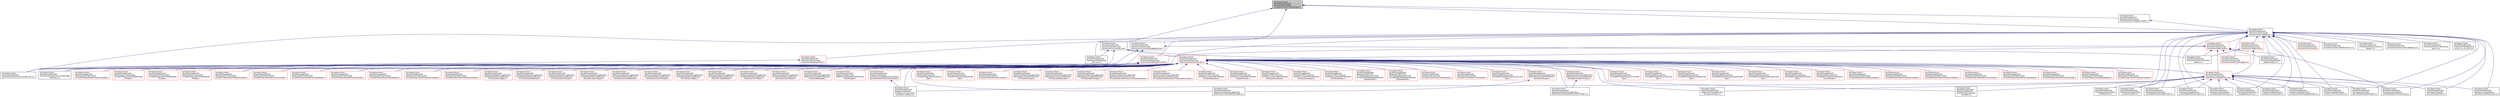 digraph "/home/travis/build/AliceO2Group/AliceO2/Framework/Foundation/include/Framework/TypeIdHelpers.h"
{
 // INTERACTIVE_SVG=YES
  bgcolor="transparent";
  edge [fontname="Helvetica",fontsize="10",labelfontname="Helvetica",labelfontsize="10"];
  node [fontname="Helvetica",fontsize="10",shape=record];
  Node4 [label="/home/travis/build\l/AliceO2Group/AliceO2\l/Framework/Foundation\l/include/Framework/TypeIdHelpers.h",height=0.2,width=0.4,color="black", fillcolor="grey75", style="filled", fontcolor="black"];
  Node4 -> Node5 [dir="back",color="midnightblue",fontsize="10",style="solid",fontname="Helvetica"];
  Node5 [label="/home/travis/build\l/AliceO2Group/AliceO2\l/Framework/Core/include\l/Framework/CommonMessageBackends.h",height=0.2,width=0.4,color="black",URL="$d5/d67/CommonMessageBackends_8h.html"];
  Node5 -> Node6 [dir="back",color="midnightblue",fontsize="10",style="solid",fontname="Helvetica"];
  Node6 [label="/home/travis/build\l/AliceO2Group/AliceO2\l/Framework/Core/src/CommonMessage\lBackends.cxx",height=0.2,width=0.4,color="black",URL="$d9/d10/CommonMessageBackends_8cxx.html"];
  Node5 -> Node7 [dir="back",color="midnightblue",fontsize="10",style="solid",fontname="Helvetica"];
  Node7 [label="/home/travis/build\l/AliceO2Group/AliceO2\l/Framework/Core/src/CommonServices.cxx",height=0.2,width=0.4,color="black",URL="$dd/d27/CommonServices_8cxx.html"];
  Node5 -> Node8 [dir="back",color="midnightblue",fontsize="10",style="solid",fontname="Helvetica"];
  Node8 [label="/home/travis/build\l/AliceO2Group/AliceO2\l/Framework/Core/src/Workflow\lHelpers.cxx",height=0.2,width=0.4,color="black",URL="$dc/da7/WorkflowHelpers_8cxx.html"];
  Node4 -> Node9 [dir="back",color="midnightblue",fontsize="10",style="solid",fontname="Helvetica"];
  Node9 [label="/home/travis/build\l/AliceO2Group/AliceO2\l/Framework/Core/include\l/Framework/CommonServices.h",height=0.2,width=0.4,color="black",URL="$d8/d02/CommonServices_8h.html"];
  Node9 -> Node10 [dir="back",color="midnightblue",fontsize="10",style="solid",fontname="Helvetica"];
  Node10 [label="/home/travis/build\l/AliceO2Group/AliceO2\l/Framework/Core/include\l/Framework/DataProcessorSpec.h",height=0.2,width=0.4,color="red",URL="$d0/df4/DataProcessorSpec_8h.html"];
  Node10 -> Node11 [dir="back",color="midnightblue",fontsize="10",style="solid",fontname="Helvetica"];
  Node11 [label="/home/travis/build\l/AliceO2Group/AliceO2\l/Detectors/AOD/include\l/AODProducerWorkflow/AODProducer\lWorkflowSpec.h",height=0.2,width=0.4,color="red",URL="$d2/d09/AODProducerWorkflowSpec_8h.html"];
  Node10 -> Node14 [dir="back",color="midnightblue",fontsize="10",style="solid",fontname="Helvetica"];
  Node14 [label="/home/travis/build\l/AliceO2Group/AliceO2\l/Detectors/Calibration\l/workflow/ccdb-populator\l-workflow.cxx",height=0.2,width=0.4,color="black",URL="$d2/d5c/ccdb-populator-workflow_8cxx.html"];
  Node10 -> Node15 [dir="back",color="midnightblue",fontsize="10",style="solid",fontname="Helvetica"];
  Node15 [label="/home/travis/build\l/AliceO2Group/AliceO2\l/Detectors/Calibration\l/workflow/include/DetectorsCalibration\lWorkflow/MeanVertexCalibratorSpec.h",height=0.2,width=0.4,color="red",URL="$d2/d6a/MeanVertexCalibratorSpec_8h.html",tooltip="Device to calibrate MeanVertex. "];
  Node15 -> Node16 [dir="back",color="midnightblue",fontsize="10",style="solid",fontname="Helvetica"];
  Node16 [label="/home/travis/build\l/AliceO2Group/AliceO2\l/Detectors/Calibration\l/workflow/src/mean-vertex\l-calibration-workflow.cxx",height=0.2,width=0.4,color="black",URL="$df/d9c/mean-vertex-calibration-workflow_8cxx.html"];
  Node10 -> Node16 [dir="back",color="midnightblue",fontsize="10",style="solid",fontname="Helvetica"];
  Node10 -> Node18 [dir="back",color="midnightblue",fontsize="10",style="solid",fontname="Helvetica"];
  Node18 [label="/home/travis/build\l/AliceO2Group/AliceO2\l/Detectors/CPV/workflow\l/include/CPVWorkflow/Clusterizer\lSpec.h",height=0.2,width=0.4,color="red",URL="$d9/dcc/CPV_2workflow_2include_2CPVWorkflow_2ClusterizerSpec_8h.html"];
  Node10 -> Node21 [dir="back",color="midnightblue",fontsize="10",style="solid",fontname="Helvetica"];
  Node21 [label="/home/travis/build\l/AliceO2Group/AliceO2\l/Detectors/CPV/workflow\l/include/CPVWorkflow/DigitsPrinter\lSpec.h",height=0.2,width=0.4,color="red",URL="$d4/d19/CPV_2workflow_2include_2CPVWorkflow_2DigitsPrinterSpec_8h.html"];
  Node10 -> Node23 [dir="back",color="midnightblue",fontsize="10",style="solid",fontname="Helvetica"];
  Node23 [label="/home/travis/build\l/AliceO2Group/AliceO2\l/Detectors/CPV/workflow\l/include/CPVWorkflow/PublisherSpec.h",height=0.2,width=0.4,color="red",URL="$d1/dd9/CPV_2workflow_2include_2CPVWorkflow_2PublisherSpec_8h.html"];
  Node10 -> Node25 [dir="back",color="midnightblue",fontsize="10",style="solid",fontname="Helvetica"];
  Node25 [label="/home/travis/build\l/AliceO2Group/AliceO2\l/Detectors/CTF/workflow\l/include/CTFWorkflow/CTFReaderSpec.h",height=0.2,width=0.4,color="red",URL="$df/df4/CTFReaderSpec_8h.html"];
  Node10 -> Node28 [dir="back",color="midnightblue",fontsize="10",style="solid",fontname="Helvetica"];
  Node28 [label="/home/travis/build\l/AliceO2Group/AliceO2\l/Detectors/CTF/workflow\l/include/CTFWorkflow/CTFWriterSpec.h",height=0.2,width=0.4,color="red",URL="$d8/db0/CTFWriterSpec_8h.html"];
  Node10 -> Node31 [dir="back",color="midnightblue",fontsize="10",style="solid",fontname="Helvetica"];
  Node31 [label="/home/travis/build\l/AliceO2Group/AliceO2\l/Detectors/DCS/testWorkflow\l/dcs-data-workflow.cxx",height=0.2,width=0.4,color="black",URL="$da/dd6/dcs-data-workflow_8cxx.html"];
  Node10 -> Node32 [dir="back",color="midnightblue",fontsize="10",style="solid",fontname="Helvetica"];
  Node32 [label="/home/travis/build\l/AliceO2Group/AliceO2\l/Detectors/EMCAL/workflow\l/include/EMCALWorkflow/AnalysisCluster\lSpec.h",height=0.2,width=0.4,color="red",URL="$d3/dd3/AnalysisClusterSpec_8h.html"];
  Node10 -> Node35 [dir="back",color="midnightblue",fontsize="10",style="solid",fontname="Helvetica"];
  Node35 [label="/home/travis/build\l/AliceO2Group/AliceO2\l/Detectors/EMCAL/workflow\l/include/EMCALWorkflow/CellConverter\lSpec.h",height=0.2,width=0.4,color="red",URL="$d3/ddf/EMCAL_2workflow_2include_2EMCALWorkflow_2CellConverterSpec_8h.html"];
  Node10 -> Node37 [dir="back",color="midnightblue",fontsize="10",style="solid",fontname="Helvetica"];
  Node37 [label="/home/travis/build\l/AliceO2Group/AliceO2\l/Detectors/EMCAL/workflow\l/include/EMCALWorkflow/Clusterizer\lSpec.h",height=0.2,width=0.4,color="red",URL="$d2/dd1/EMCAL_2workflow_2include_2EMCALWorkflow_2ClusterizerSpec_8h.html"];
  Node10 -> Node39 [dir="back",color="midnightblue",fontsize="10",style="solid",fontname="Helvetica"];
  Node39 [label="/home/travis/build\l/AliceO2Group/AliceO2\l/Detectors/EMCAL/workflow\l/include/EMCALWorkflow/DigitsPrinter\lSpec.h",height=0.2,width=0.4,color="red",URL="$d3/d59/EMCAL_2workflow_2include_2EMCALWorkflow_2DigitsPrinterSpec_8h.html"];
  Node10 -> Node41 [dir="back",color="midnightblue",fontsize="10",style="solid",fontname="Helvetica"];
  Node41 [label="/home/travis/build\l/AliceO2Group/AliceO2\l/Detectors/EMCAL/workflow\l/include/EMCALWorkflow/EntropyDecoder\lSpec.h",height=0.2,width=0.4,color="red",URL="$d1/d4d/EMCAL_2workflow_2include_2EMCALWorkflow_2EntropyDecoderSpec_8h.html"];
  Node10 -> Node43 [dir="back",color="midnightblue",fontsize="10",style="solid",fontname="Helvetica"];
  Node43 [label="/home/travis/build\l/AliceO2Group/AliceO2\l/Detectors/EMCAL/workflow\l/include/EMCALWorkflow/EntropyEncoder\lSpec.h",height=0.2,width=0.4,color="red",URL="$da/db4/EMCAL_2workflow_2include_2EMCALWorkflow_2EntropyEncoderSpec_8h.html"];
  Node10 -> Node46 [dir="back",color="midnightblue",fontsize="10",style="solid",fontname="Helvetica"];
  Node46 [label="/home/travis/build\l/AliceO2Group/AliceO2\l/Detectors/EMCAL/workflow\l/include/EMCALWorkflow/Publisher\lSpec.h",height=0.2,width=0.4,color="red",URL="$d2/d55/EMCAL_2workflow_2include_2EMCALWorkflow_2PublisherSpec_8h.html"];
  Node10 -> Node48 [dir="back",color="midnightblue",fontsize="10",style="solid",fontname="Helvetica"];
  Node48 [label="/home/travis/build\l/AliceO2Group/AliceO2\l/Detectors/EMCAL/workflow\l/include/EMCALWorkflow/RawToCell\lConverterSpec.h",height=0.2,width=0.4,color="red",URL="$d5/da4/RawToCellConverterSpec_8h.html"];
  Node10 -> Node50 [dir="back",color="midnightblue",fontsize="10",style="solid",fontname="Helvetica"];
  Node50 [label="/home/travis/build\l/AliceO2Group/AliceO2\l/Detectors/FIT/FDD/workflow\l/include/FDDWorkflow/DigitReaderSpec.h",height=0.2,width=0.4,color="red",URL="$dd/d24/FIT_2FDD_2workflow_2include_2FDDWorkflow_2DigitReaderSpec_8h.html"];
  Node10 -> Node54 [dir="back",color="midnightblue",fontsize="10",style="solid",fontname="Helvetica"];
  Node54 [label="/home/travis/build\l/AliceO2Group/AliceO2\l/Detectors/FIT/FDD/workflow\l/include/FDDWorkflow/EntropyDecoderSpec.h",height=0.2,width=0.4,color="red",URL="$de/d2a/FIT_2FDD_2workflow_2include_2FDDWorkflow_2EntropyDecoderSpec_8h.html"];
  Node10 -> Node56 [dir="back",color="midnightblue",fontsize="10",style="solid",fontname="Helvetica"];
  Node56 [label="/home/travis/build\l/AliceO2Group/AliceO2\l/Detectors/FIT/FDD/workflow\l/include/FDDWorkflow/EntropyEncoderSpec.h",height=0.2,width=0.4,color="red",URL="$d9/d3b/FIT_2FDD_2workflow_2include_2FDDWorkflow_2EntropyEncoderSpec_8h.html"];
  Node10 -> Node59 [dir="back",color="midnightblue",fontsize="10",style="solid",fontname="Helvetica"];
  Node59 [label="/home/travis/build\l/AliceO2Group/AliceO2\l/Detectors/FIT/FDD/workflow\l/include/FDDWorkflow/ReconstructorSpec.h",height=0.2,width=0.4,color="red",URL="$d7/df4/ReconstructorSpec_8h.html"];
  Node10 -> Node61 [dir="back",color="midnightblue",fontsize="10",style="solid",fontname="Helvetica"];
  Node61 [label="/home/travis/build\l/AliceO2Group/AliceO2\l/Detectors/FIT/FDD/workflow\l/include/FDDWorkflow/RecPointReaderSpec.h",height=0.2,width=0.4,color="red",URL="$d5/de9/FDD_2workflow_2include_2FDDWorkflow_2RecPointReaderSpec_8h.html"];
  Node10 -> Node63 [dir="back",color="midnightblue",fontsize="10",style="solid",fontname="Helvetica"];
  Node63 [label="/home/travis/build\l/AliceO2Group/AliceO2\l/Detectors/FIT/FDD/workflow\l/include/FDDWorkflow/RecPointWriterSpec.h",height=0.2,width=0.4,color="red",URL="$d2/d4e/FDD_2workflow_2include_2FDDWorkflow_2RecPointWriterSpec_8h.html"];
  Node10 -> Node65 [dir="back",color="midnightblue",fontsize="10",style="solid",fontname="Helvetica"];
  Node65 [label="/home/travis/build\l/AliceO2Group/AliceO2\l/Detectors/FIT/FT0/workflow\l/include/FT0Workflow/DigitReaderSpec.h",height=0.2,width=0.4,color="red",URL="$d6/d6d/FIT_2FT0_2workflow_2include_2FT0Workflow_2DigitReaderSpec_8h.html"];
  Node10 -> Node69 [dir="back",color="midnightblue",fontsize="10",style="solid",fontname="Helvetica"];
  Node69 [label="/home/travis/build\l/AliceO2Group/AliceO2\l/Detectors/FIT/FT0/workflow\l/include/FT0Workflow/EntropyDecoderSpec.h",height=0.2,width=0.4,color="red",URL="$de/de9/FIT_2FT0_2workflow_2include_2FT0Workflow_2EntropyDecoderSpec_8h.html"];
  Node10 -> Node71 [dir="back",color="midnightblue",fontsize="10",style="solid",fontname="Helvetica"];
  Node71 [label="/home/travis/build\l/AliceO2Group/AliceO2\l/Detectors/FIT/FT0/workflow\l/include/FT0Workflow/EntropyEncoderSpec.h",height=0.2,width=0.4,color="red",URL="$d0/d9f/FIT_2FT0_2workflow_2include_2FT0Workflow_2EntropyEncoderSpec_8h.html"];
  Node10 -> Node74 [dir="back",color="midnightblue",fontsize="10",style="solid",fontname="Helvetica"];
  Node74 [label="/home/travis/build\l/AliceO2Group/AliceO2\l/Detectors/FIT/FT0/workflow\l/include/FT0Workflow/FT0DataProcess\lDPLSpec.h",height=0.2,width=0.4,color="red",URL="$d5/db7/FT0DataProcessDPLSpec_8h.html"];
  Node10 -> Node77 [dir="back",color="midnightblue",fontsize="10",style="solid",fontname="Helvetica"];
  Node77 [label="/home/travis/build\l/AliceO2Group/AliceO2\l/Detectors/FIT/FT0/workflow\l/include/FT0Workflow/FT0DataReader\lDPLSpec.h",height=0.2,width=0.4,color="red",URL="$d4/dfa/FT0DataReaderDPLSpec_8h.html"];
  Node10 -> Node79 [dir="back",color="midnightblue",fontsize="10",style="solid",fontname="Helvetica"];
  Node79 [label="/home/travis/build\l/AliceO2Group/AliceO2\l/Detectors/FIT/FT0/workflow\l/include/FT0Workflow/FT0DigitWriter\lDPLSpec.h",height=0.2,width=0.4,color="red",URL="$d9/d1c/FT0DigitWriterDPLSpec_8h.html"];
  Node10 -> Node81 [dir="back",color="midnightblue",fontsize="10",style="solid",fontname="Helvetica"];
  Node81 [label="/home/travis/build\l/AliceO2Group/AliceO2\l/Detectors/FIT/FT0/workflow\l/include/FT0Workflow/FT0DigitWriterSpec.h",height=0.2,width=0.4,color="red",URL="$dd/dfb/Detectors_2FIT_2FT0_2workflow_2include_2FT0Workflow_2FT0DigitWriterSpec_8h.html"];
  Node10 -> Node83 [dir="back",color="midnightblue",fontsize="10",style="solid",fontname="Helvetica"];
  Node83 [label="/home/travis/build\l/AliceO2Group/AliceO2\l/Detectors/FIT/FT0/workflow\l/include/FT0Workflow/ReconstructionSpec.h",height=0.2,width=0.4,color="red",URL="$d9/d69/ReconstructionSpec_8h.html"];
  Node10 -> Node85 [dir="back",color="midnightblue",fontsize="10",style="solid",fontname="Helvetica"];
  Node85 [label="/home/travis/build\l/AliceO2Group/AliceO2\l/Detectors/FIT/FT0/workflow\l/include/FT0Workflow/RecPointReaderSpec.h",height=0.2,width=0.4,color="red",URL="$db/d8e/FT0_2workflow_2include_2FT0Workflow_2RecPointReaderSpec_8h.html"];
  Node10 -> Node92 [dir="back",color="midnightblue",fontsize="10",style="solid",fontname="Helvetica"];
  Node92 [label="/home/travis/build\l/AliceO2Group/AliceO2\l/Detectors/FIT/FT0/workflow\l/include/FT0Workflow/RecPointWriterSpec.h",height=0.2,width=0.4,color="red",URL="$db/dec/FT0_2workflow_2include_2FT0Workflow_2RecPointWriterSpec_8h.html"];
  Node10 -> Node94 [dir="back",color="midnightblue",fontsize="10",style="solid",fontname="Helvetica"];
  Node94 [label="/home/travis/build\l/AliceO2Group/AliceO2\l/Detectors/FIT/FV0/workflow\l/include/FV0Workflow/DigitReaderSpec.h",height=0.2,width=0.4,color="red",URL="$df/dc4/FIT_2FV0_2workflow_2include_2FV0Workflow_2DigitReaderSpec_8h.html"];
  Node10 -> Node97 [dir="back",color="midnightblue",fontsize="10",style="solid",fontname="Helvetica"];
  Node97 [label="/home/travis/build\l/AliceO2Group/AliceO2\l/Detectors/FIT/FV0/workflow\l/include/FV0Workflow/EntropyDecoderSpec.h",height=0.2,width=0.4,color="red",URL="$d0/d18/FIT_2FV0_2workflow_2include_2FV0Workflow_2EntropyDecoderSpec_8h.html"];
  Node10 -> Node99 [dir="back",color="midnightblue",fontsize="10",style="solid",fontname="Helvetica"];
  Node99 [label="/home/travis/build\l/AliceO2Group/AliceO2\l/Detectors/FIT/FV0/workflow\l/include/FV0Workflow/EntropyEncoderSpec.h",height=0.2,width=0.4,color="red",URL="$de/de1/FIT_2FV0_2workflow_2include_2FV0Workflow_2EntropyEncoderSpec_8h.html"];
  Node10 -> Node102 [dir="back",color="midnightblue",fontsize="10",style="solid",fontname="Helvetica"];
  Node102 [label="/home/travis/build\l/AliceO2Group/AliceO2\l/Detectors/GlobalTrackingWorkflow\l/include/GlobalTrackingWorkflow\l/PrimaryVertexingSpec.h",height=0.2,width=0.4,color="red",URL="$d8/d11/PrimaryVertexingSpec_8h.html"];
  Node10 -> Node104 [dir="back",color="midnightblue",fontsize="10",style="solid",fontname="Helvetica"];
  Node104 [label="/home/travis/build\l/AliceO2Group/AliceO2\l/Detectors/GlobalTrackingWorkflow\l/include/GlobalTrackingWorkflow\l/PrimaryVertexReaderSpec.h",height=0.2,width=0.4,color="red",URL="$d3/d93/PrimaryVertexReaderSpec_8h.html"];
  Node10 -> Node108 [dir="back",color="midnightblue",fontsize="10",style="solid",fontname="Helvetica"];
  Node108 [label="/home/travis/build\l/AliceO2Group/AliceO2\l/Detectors/GlobalTrackingWorkflow\l/include/GlobalTrackingWorkflow\l/PrimaryVertexWriterSpec.h",height=0.2,width=0.4,color="red",URL="$d4/d2d/PrimaryVertexWriterSpec_8h.html"];
  Node10 -> Node110 [dir="back",color="midnightblue",fontsize="10",style="solid",fontname="Helvetica"];
  Node110 [label="/home/travis/build\l/AliceO2Group/AliceO2\l/Detectors/GlobalTrackingWorkflow\l/include/GlobalTrackingWorkflow\l/SecondaryVertexingSpec.h",height=0.2,width=0.4,color="red",URL="$de/d21/SecondaryVertexingSpec_8h.html"];
  Node10 -> Node112 [dir="back",color="midnightblue",fontsize="10",style="solid",fontname="Helvetica"];
  Node112 [label="/home/travis/build\l/AliceO2Group/AliceO2\l/Detectors/GlobalTrackingWorkflow\l/include/GlobalTrackingWorkflow\l/SecondaryVertexReaderSpec.h",height=0.2,width=0.4,color="red",URL="$d9/d65/SecondaryVertexReaderSpec_8h.html"];
  Node10 -> Node115 [dir="back",color="midnightblue",fontsize="10",style="solid",fontname="Helvetica"];
  Node115 [label="/home/travis/build\l/AliceO2Group/AliceO2\l/Detectors/GlobalTrackingWorkflow\l/include/GlobalTrackingWorkflow\l/SecondaryVertexWriterSpec.h",height=0.2,width=0.4,color="red",URL="$de/d71/SecondaryVertexWriterSpec_8h.html"];
  Node10 -> Node117 [dir="back",color="midnightblue",fontsize="10",style="solid",fontname="Helvetica"];
  Node117 [label="/home/travis/build\l/AliceO2Group/AliceO2\l/Detectors/GlobalTrackingWorkflow\l/include/GlobalTrackingWorkflow\l/TPCITSMatchingSpec.h",height=0.2,width=0.4,color="red",URL="$da/d20/TPCITSMatchingSpec_8h.html"];
  Node10 -> Node119 [dir="back",color="midnightblue",fontsize="10",style="solid",fontname="Helvetica"];
  Node119 [label="/home/travis/build\l/AliceO2Group/AliceO2\l/Detectors/GlobalTrackingWorkflow\l/include/GlobalTrackingWorkflow\l/TrackTPCITSReaderSpec.h",height=0.2,width=0.4,color="red",URL="$de/daa/TrackTPCITSReaderSpec_8h.html"];
  Node10 -> Node124 [dir="back",color="midnightblue",fontsize="10",style="solid",fontname="Helvetica"];
  Node124 [label="/home/travis/build\l/AliceO2Group/AliceO2\l/Detectors/GlobalTrackingWorkflow\l/include/GlobalTrackingWorkflow\l/TrackWriterTPCITSSpec.h",height=0.2,width=0.4,color="red",URL="$da/d9c/TrackWriterTPCITSSpec_8h.html"];
  Node10 -> Node126 [dir="back",color="midnightblue",fontsize="10",style="solid",fontname="Helvetica"];
  Node126 [label="/home/travis/build\l/AliceO2Group/AliceO2\l/Detectors/GlobalTrackingWorkflow\l/include/GlobalTrackingWorkflow\l/VertexTrackMatcherSpec.h",height=0.2,width=0.4,color="red",URL="$d9/d8e/VertexTrackMatcherSpec_8h.html",tooltip="Specs for vertex track association device. "];
  Node10 -> Node128 [dir="back",color="midnightblue",fontsize="10",style="solid",fontname="Helvetica"];
  Node128 [label="/home/travis/build\l/AliceO2Group/AliceO2\l/Detectors/GlobalTrackingWorkflow\l/tofworkflow/include/TOFWorkflow\l/CalibInfoReaderSpec.h",height=0.2,width=0.4,color="red",URL="$d8/dae/CalibInfoReaderSpec_8h.html"];
  Node10 -> Node130 [dir="back",color="midnightblue",fontsize="10",style="solid",fontname="Helvetica"];
  Node130 [label="/home/travis/build\l/AliceO2Group/AliceO2\l/Detectors/GlobalTrackingWorkflow\l/tofworkflow/include/TOFWorkflow\l/RecoWorkflowSpec.h",height=0.2,width=0.4,color="red",URL="$df/d12/RecoWorkflowSpec_8h.html"];
  Node130 -> Node131 [dir="back",color="midnightblue",fontsize="10",style="solid",fontname="Helvetica"];
  Node131 [label="/home/travis/build\l/AliceO2Group/AliceO2\l/Detectors/GlobalTrackingWorkflow\l/tofworkflow/src/RecoWorkflowSpec.cxx",height=0.2,width=0.4,color="black",URL="$d8/d84/RecoWorkflowSpec_8cxx.html"];
  Node10 -> Node132 [dir="back",color="midnightblue",fontsize="10",style="solid",fontname="Helvetica"];
  Node132 [label="/home/travis/build\l/AliceO2Group/AliceO2\l/Detectors/GlobalTrackingWorkflow\l/tofworkflow/include/TOFWorkflow\l/RecoWorkflowWithTPCSpec.h",height=0.2,width=0.4,color="red",URL="$d2/d8a/RecoWorkflowWithTPCSpec_8h.html"];
  Node132 -> Node133 [dir="back",color="midnightblue",fontsize="10",style="solid",fontname="Helvetica"];
  Node133 [label="/home/travis/build\l/AliceO2Group/AliceO2\l/Detectors/GlobalTrackingWorkflow\l/tofworkflow/src/RecoWorkflowWithTPCSpec.cxx",height=0.2,width=0.4,color="black",URL="$d4/d76/RecoWorkflowWithTPCSpec_8cxx.html"];
  Node10 -> Node134 [dir="back",color="midnightblue",fontsize="10",style="solid",fontname="Helvetica"];
  Node134 [label="/home/travis/build\l/AliceO2Group/AliceO2\l/Detectors/GlobalTrackingWorkflow\l/tofworkflow/include/TOFWorkflow\l/TOFCalibWriterSpec.h",height=0.2,width=0.4,color="red",URL="$dd/d45/TOFCalibWriterSpec_8h.html"];
  Node10 -> Node136 [dir="back",color="midnightblue",fontsize="10",style="solid",fontname="Helvetica"];
  Node136 [label="/home/travis/build\l/AliceO2Group/AliceO2\l/Detectors/GlobalTrackingWorkflow\l/tofworkflow/include/TOFWorkflow\l/TOFMatchedReaderSpec.h",height=0.2,width=0.4,color="red",URL="$d9/df4/TOFMatchedReaderSpec_8h.html"];
  Node10 -> Node138 [dir="back",color="midnightblue",fontsize="10",style="solid",fontname="Helvetica"];
  Node138 [label="/home/travis/build\l/AliceO2Group/AliceO2\l/Detectors/GlobalTrackingWorkflow\l/tofworkflow/include/TOFWorkflow\l/TOFMatchedWriterSpec.h",height=0.2,width=0.4,color="red",URL="$dd/d0f/TOFMatchedWriterSpec_8h.html"];
  Node10 -> Node131 [dir="back",color="midnightblue",fontsize="10",style="solid",fontname="Helvetica"];
  Node10 -> Node133 [dir="back",color="midnightblue",fontsize="10",style="solid",fontname="Helvetica"];
  Node10 -> Node140 [dir="back",color="midnightblue",fontsize="10",style="solid",fontname="Helvetica"];
  Node140 [label="/home/travis/build\l/AliceO2Group/AliceO2\l/Detectors/GlobalTrackingWorkflow\l/tpcinterpolationworkflow/include\l/TPCInterpolationWorkflow/TPCInterpolationSpec.h",height=0.2,width=0.4,color="red",URL="$dc/d50/TPCInterpolationSpec_8h.html"];
  Node10 -> Node142 [dir="back",color="midnightblue",fontsize="10",style="solid",fontname="Helvetica"];
  Node142 [label="/home/travis/build\l/AliceO2Group/AliceO2\l/Detectors/GlobalTrackingWorkflow\l/tpcinterpolationworkflow/include\l/TPCInterpolationWorkflow/TPCResidualWriterSpec.h",height=0.2,width=0.4,color="red",URL="$d9/d7b/TPCResidualWriterSpec_8h.html"];
  Node10 -> Node144 [dir="back",color="midnightblue",fontsize="10",style="solid",fontname="Helvetica"];
  Node144 [label="/home/travis/build\l/AliceO2Group/AliceO2\l/Detectors/ITSMFT/common\l/workflow/include/ITSMFTWorkflow\l/ClusterReaderSpec.h",height=0.2,width=0.4,color="red",URL="$de/dea/ITSMFT_2common_2workflow_2include_2ITSMFTWorkflow_2ClusterReaderSpec_8h.html"];
  Node10 -> Node146 [dir="back",color="midnightblue",fontsize="10",style="solid",fontname="Helvetica"];
  Node146 [label="/home/travis/build\l/AliceO2Group/AliceO2\l/Detectors/ITSMFT/common\l/workflow/include/ITSMFTWorkflow\l/DigitWriterSpec.h",height=0.2,width=0.4,color="red",URL="$d6/dfd/DigitWriterSpec_8h.html"];
  Node10 -> Node150 [dir="back",color="midnightblue",fontsize="10",style="solid",fontname="Helvetica"];
  Node150 [label="/home/travis/build\l/AliceO2Group/AliceO2\l/Detectors/ITSMFT/common\l/workflow/include/ITSMFTWorkflow\l/EntropyDecoderSpec.h",height=0.2,width=0.4,color="red",URL="$df/dc2/ITSMFT_2common_2workflow_2include_2ITSMFTWorkflow_2EntropyDecoderSpec_8h.html"];
  Node10 -> Node152 [dir="back",color="midnightblue",fontsize="10",style="solid",fontname="Helvetica"];
  Node152 [label="/home/travis/build\l/AliceO2Group/AliceO2\l/Detectors/ITSMFT/common\l/workflow/include/ITSMFTWorkflow\l/EntropyEncoderSpec.h",height=0.2,width=0.4,color="red",URL="$d3/d7a/ITSMFT_2common_2workflow_2include_2ITSMFTWorkflow_2EntropyEncoderSpec_8h.html"];
  Node10 -> Node156 [dir="back",color="midnightblue",fontsize="10",style="solid",fontname="Helvetica"];
  Node156 [label="/home/travis/build\l/AliceO2Group/AliceO2\l/Detectors/ITSMFT/common\l/workflow/include/ITSMFTWorkflow\l/STFDecoderSpec.h",height=0.2,width=0.4,color="red",URL="$d0/d26/STFDecoderSpec_8h.html",tooltip="Device to decode ITS/MFT raw data from STF. "];
  Node10 -> Node159 [dir="back",color="midnightblue",fontsize="10",style="solid",fontname="Helvetica"];
  Node159 [label="/home/travis/build\l/AliceO2Group/AliceO2\l/Detectors/ITSMFT/ITS\l/QC/TestDataReaderWorkflow\l/include/ITSQCDataReaderWorkflow\l/TestDataGetter.h",height=0.2,width=0.4,color="red",URL="$d6/d92/TestDataGetter_8h.html"];
  Node10 -> Node162 [dir="back",color="midnightblue",fontsize="10",style="solid",fontname="Helvetica"];
  Node162 [label="/home/travis/build\l/AliceO2Group/AliceO2\l/Detectors/ITSMFT/ITS\l/QC/TestDataReaderWorkflow\l/include/ITSQCDataReaderWorkflow\l/TestDataReader.h",height=0.2,width=0.4,color="red",URL="$dd/d69/TestDataReader_8h.html"];
  Node10 -> Node519 [dir="back",color="midnightblue",fontsize="10",style="solid",fontname="Helvetica"];
  Node519 [label="/home/travis/build\l/AliceO2Group/AliceO2\l/Framework/Core/include\l/Framework/runDataProcessing.h",height=0.2,width=0.4,color="red",URL="$db/dd0/runDataProcessing_8h.html"];
  Node519 -> Node14 [dir="back",color="midnightblue",fontsize="10",style="solid",fontname="Helvetica"];
  Node519 -> Node16 [dir="back",color="midnightblue",fontsize="10",style="solid",fontname="Helvetica"];
  Node519 -> Node31 [dir="back",color="midnightblue",fontsize="10",style="solid",fontname="Helvetica"];
  Node519 -> Node537 [dir="back",color="midnightblue",fontsize="10",style="solid",fontname="Helvetica"];
  Node537 [label="/home/travis/build\l/AliceO2Group/AliceO2\l/Framework/Core/test/test\l_BoostSerializedProcessing.cxx",height=0.2,width=0.4,color="black",URL="$dc/d58/test__BoostSerializedProcessing_8cxx.html"];
  Node519 -> Node539 [dir="back",color="midnightblue",fontsize="10",style="solid",fontname="Helvetica"];
  Node539 [label="/home/travis/build\l/AliceO2Group/AliceO2\l/Framework/Core/test/test\l_CCDBFetcher.cxx",height=0.2,width=0.4,color="black",URL="$df/d08/test__CCDBFetcher_8cxx.html"];
  Node519 -> Node549 [dir="back",color="midnightblue",fontsize="10",style="solid",fontname="Helvetica"];
  Node549 [label="/home/travis/build\l/AliceO2Group/AliceO2\l/Framework/Core/test/test\l_SimpleCondition.cxx",height=0.2,width=0.4,color="black",URL="$df/d11/test__SimpleCondition_8cxx.html"];
  Node519 -> Node550 [dir="back",color="midnightblue",fontsize="10",style="solid",fontname="Helvetica"];
  Node550 [label="/home/travis/build\l/AliceO2Group/AliceO2\l/Framework/Core/test/test\l_SimpleDataProcessingDevice01.cxx",height=0.2,width=0.4,color="black",URL="$d5/d24/test__SimpleDataProcessingDevice01_8cxx.html"];
  Node519 -> Node551 [dir="back",color="midnightblue",fontsize="10",style="solid",fontname="Helvetica"];
  Node551 [label="/home/travis/build\l/AliceO2Group/AliceO2\l/Framework/Core/test/test\l_SimpleRDataFrameProcessing.cxx",height=0.2,width=0.4,color="black",URL="$da/d97/test__SimpleRDataFrameProcessing_8cxx.html"];
  Node519 -> Node552 [dir="back",color="midnightblue",fontsize="10",style="solid",fontname="Helvetica"];
  Node552 [label="/home/travis/build\l/AliceO2Group/AliceO2\l/Framework/Core/test/test\l_SimpleStatefulProcessing01.cxx",height=0.2,width=0.4,color="black",URL="$da/d12/test__SimpleStatefulProcessing01_8cxx.html"];
  Node519 -> Node553 [dir="back",color="midnightblue",fontsize="10",style="solid",fontname="Helvetica"];
  Node553 [label="/home/travis/build\l/AliceO2Group/AliceO2\l/Framework/Core/test/test\l_SimpleStringProcessing.cxx",height=0.2,width=0.4,color="black",URL="$d4/d92/test__SimpleStringProcessing_8cxx.html"];
  Node519 -> Node558 [dir="back",color="midnightblue",fontsize="10",style="solid",fontname="Helvetica"];
  Node558 [label="/home/travis/build\l/AliceO2Group/AliceO2\l/Framework/Core/test/test\l_SingleDataSource.cxx",height=0.2,width=0.4,color="black",URL="$d3/d4e/test__SingleDataSource_8cxx.html"];
  Node519 -> Node568 [dir="back",color="midnightblue",fontsize="10",style="solid",fontname="Helvetica"];
  Node568 [label="/home/travis/build\l/AliceO2Group/AliceO2\l/Framework/TestWorkflows\l/src/test_o2ITSCluserizer.cxx",height=0.2,width=0.4,color="black",URL="$db/dbe/test__o2ITSCluserizer_8cxx.html"];
  Node519 -> Node569 [dir="back",color="midnightblue",fontsize="10",style="solid",fontname="Helvetica"];
  Node569 [label="/home/travis/build\l/AliceO2Group/AliceO2\l/Framework/TestWorkflows\l/src/test_o2RootMessageWorkflow.cxx",height=0.2,width=0.4,color="black",URL="$d6/d4c/test__o2RootMessageWorkflow_8cxx.html"];
  Node519 -> Node570 [dir="back",color="midnightblue",fontsize="10",style="solid",fontname="Helvetica"];
  Node570 [label="/home/travis/build\l/AliceO2Group/AliceO2\l/Framework/TestWorkflows\l/src/test_o2TPCSimulation.cxx",height=0.2,width=0.4,color="black",URL="$d1/d09/test__o2TPCSimulation_8cxx.html"];
  Node519 -> Node574 [dir="back",color="midnightblue",fontsize="10",style="solid",fontname="Helvetica"];
  Node574 [label="/home/travis/build\l/AliceO2Group/AliceO2\l/Framework/Utils/test\l/test_DPLBroadcasterMerger.cxx",height=0.2,width=0.4,color="black",URL="$df/d67/test__DPLBroadcasterMerger_8cxx.html"];
  Node519 -> Node575 [dir="back",color="midnightblue",fontsize="10",style="solid",fontname="Helvetica"];
  Node575 [label="/home/travis/build\l/AliceO2Group/AliceO2\l/Framework/Utils/test\l/test_DPLOutputTest.cxx",height=0.2,width=0.4,color="black",URL="$dd/d24/test__DPLOutputTest_8cxx.html"];
  Node9 -> Node519 [dir="back",color="midnightblue",fontsize="10",style="solid",fontname="Helvetica"];
  Node9 -> Node7 [dir="back",color="midnightblue",fontsize="10",style="solid",fontname="Helvetica"];
  Node9 -> Node688 [dir="back",color="midnightblue",fontsize="10",style="solid",fontname="Helvetica"];
  Node688 [label="/home/travis/build\l/AliceO2Group/AliceO2\l/Framework/Core/test/test\l_Services.cxx",height=0.2,width=0.4,color="black",URL="$dd/d19/test__Services_8cxx.html"];
  Node4 -> Node689 [dir="back",color="midnightblue",fontsize="10",style="solid",fontname="Helvetica"];
  Node689 [label="/home/travis/build\l/AliceO2Group/AliceO2\l/Framework/Core/include\l/Framework/ServiceRegistry.h",height=0.2,width=0.4,color="black",URL="$d8/d17/ServiceRegistry_8h.html"];
  Node689 -> Node690 [dir="back",color="midnightblue",fontsize="10",style="solid",fontname="Helvetica"];
  Node690 [label="/home/travis/build\l/AliceO2Group/AliceO2\l/Framework/Core/include\l/Framework/ConfigContext.h",height=0.2,width=0.4,color="red",URL="$d7/d2e/ConfigContext_8h.html"];
  Node690 -> Node519 [dir="back",color="midnightblue",fontsize="10",style="solid",fontname="Helvetica"];
  Node690 -> Node8 [dir="back",color="midnightblue",fontsize="10",style="solid",fontname="Helvetica"];
  Node689 -> Node692 [dir="back",color="midnightblue",fontsize="10",style="solid",fontname="Helvetica"];
  Node692 [label="/home/travis/build\l/AliceO2Group/AliceO2\l/Framework/Core/include\l/Framework/DanglingContext.h",height=0.2,width=0.4,color="red",URL="$db/d3c/DanglingContext_8h.html"];
  Node692 -> Node7 [dir="back",color="midnightblue",fontsize="10",style="solid",fontname="Helvetica"];
  Node689 -> Node693 [dir="back",color="midnightblue",fontsize="10",style="solid",fontname="Helvetica"];
  Node693 [label="/home/travis/build\l/AliceO2Group/AliceO2\l/Framework/Core/include\l/Framework/DataAllocator.h",height=0.2,width=0.4,color="red",URL="$d1/d28/DataAllocator_8h.html"];
  Node693 -> Node455 [dir="back",color="midnightblue",fontsize="10",style="solid",fontname="Helvetica"];
  Node455 [label="/home/travis/build\l/AliceO2Group/AliceO2\l/Framework/Core/include\l/Framework/DataProcessingDevice.h",height=0.2,width=0.4,color="red",URL="$d3/d4b/DataProcessingDevice_8h.html"];
  Node693 -> Node10 [dir="back",color="midnightblue",fontsize="10",style="solid",fontname="Helvetica"];
  Node693 -> Node696 [dir="back",color="midnightblue",fontsize="10",style="solid",fontname="Helvetica"];
  Node696 [label="/home/travis/build\l/AliceO2Group/AliceO2\l/Framework/Core/include\l/Framework/EndOfStreamContext.h",height=0.2,width=0.4,color="red",URL="$d0/d77/EndOfStreamContext_8h.html"];
  Node696 -> Node6 [dir="back",color="midnightblue",fontsize="10",style="solid",fontname="Helvetica"];
  Node696 -> Node7 [dir="back",color="midnightblue",fontsize="10",style="solid",fontname="Helvetica"];
  Node693 -> Node519 [dir="back",color="midnightblue",fontsize="10",style="solid",fontname="Helvetica"];
  Node693 -> Node8 [dir="back",color="midnightblue",fontsize="10",style="solid",fontname="Helvetica"];
  Node693 -> Node704 [dir="back",color="midnightblue",fontsize="10",style="solid",fontname="Helvetica"];
  Node704 [label="/home/travis/build\l/AliceO2Group/AliceO2\l/Framework/Core/test/test\l_AlgorithmSpec.cxx",height=0.2,width=0.4,color="black",URL="$df/d66/test__AlgorithmSpec_8cxx.html"];
  Node693 -> Node551 [dir="back",color="midnightblue",fontsize="10",style="solid",fontname="Helvetica"];
  Node689 -> Node455 [dir="back",color="midnightblue",fontsize="10",style="solid",fontname="Helvetica"];
  Node689 -> Node696 [dir="back",color="midnightblue",fontsize="10",style="solid",fontname="Helvetica"];
  Node689 -> Node707 [dir="back",color="midnightblue",fontsize="10",style="solid",fontname="Helvetica"];
  Node707 [label="/home/travis/build\l/AliceO2Group/AliceO2\l/Framework/Core/include\l/Framework/ErrorContext.h",height=0.2,width=0.4,color="red",URL="$d7/dad/ErrorContext_8h.html"];
  Node689 -> Node6 [dir="back",color="midnightblue",fontsize="10",style="solid",fontname="Helvetica"];
  Node689 -> Node7 [dir="back",color="midnightblue",fontsize="10",style="solid",fontname="Helvetica"];
  Node689 -> Node711 [dir="back",color="midnightblue",fontsize="10",style="solid",fontname="Helvetica"];
  Node711 [label="/home/travis/build\l/AliceO2Group/AliceO2\l/Framework/Core/src/DataProcessor.cxx",height=0.2,width=0.4,color="black",URL="$dd/dd9/DataProcessor_8cxx.html"];
  Node689 -> Node712 [dir="back",color="midnightblue",fontsize="10",style="solid",fontname="Helvetica"];
  Node712 [label="/home/travis/build\l/AliceO2Group/AliceO2\l/Framework/Core/src/Lifetime\lHelpers.cxx",height=0.2,width=0.4,color="black",URL="$d4/d7a/LifetimeHelpers_8cxx.html"];
  Node689 -> Node713 [dir="back",color="midnightblue",fontsize="10",style="solid",fontname="Helvetica"];
  Node713 [label="/home/travis/build\l/AliceO2Group/AliceO2\l/Framework/Core/src/ServiceRegistry.cxx",height=0.2,width=0.4,color="black",URL="$de/d61/ServiceRegistry_8cxx.html"];
  Node689 -> Node488 [dir="back",color="midnightblue",fontsize="10",style="solid",fontname="Helvetica"];
  Node488 [label="/home/travis/build\l/AliceO2Group/AliceO2\l/Framework/Core/src/TextControl\lService.cxx",height=0.2,width=0.4,color="black",URL="$d3/dac/TextControlService_8cxx.html"];
  Node689 -> Node704 [dir="back",color="midnightblue",fontsize="10",style="solid",fontname="Helvetica"];
  Node689 -> Node537 [dir="back",color="midnightblue",fontsize="10",style="solid",fontname="Helvetica"];
  Node689 -> Node539 [dir="back",color="midnightblue",fontsize="10",style="solid",fontname="Helvetica"];
  Node689 -> Node688 [dir="back",color="midnightblue",fontsize="10",style="solid",fontname="Helvetica"];
  Node689 -> Node549 [dir="back",color="midnightblue",fontsize="10",style="solid",fontname="Helvetica"];
  Node689 -> Node550 [dir="back",color="midnightblue",fontsize="10",style="solid",fontname="Helvetica"];
  Node689 -> Node551 [dir="back",color="midnightblue",fontsize="10",style="solid",fontname="Helvetica"];
  Node689 -> Node552 [dir="back",color="midnightblue",fontsize="10",style="solid",fontname="Helvetica"];
  Node689 -> Node553 [dir="back",color="midnightblue",fontsize="10",style="solid",fontname="Helvetica"];
  Node689 -> Node558 [dir="back",color="midnightblue",fontsize="10",style="solid",fontname="Helvetica"];
  Node689 -> Node613 [dir="back",color="midnightblue",fontsize="10",style="solid",fontname="Helvetica"];
  Node613 [label="/home/travis/build\l/AliceO2Group/AliceO2\l/Framework/TestWorkflows\l/src/o2_sim_its_ALP3.cxx",height=0.2,width=0.4,color="black",URL="$dd/d2b/o2__sim__its__ALP3_8cxx.html"];
  Node689 -> Node568 [dir="back",color="midnightblue",fontsize="10",style="solid",fontname="Helvetica"];
  Node689 -> Node569 [dir="back",color="midnightblue",fontsize="10",style="solid",fontname="Helvetica"];
  Node689 -> Node570 [dir="back",color="midnightblue",fontsize="10",style="solid",fontname="Helvetica"];
  Node689 -> Node574 [dir="back",color="midnightblue",fontsize="10",style="solid",fontname="Helvetica"];
  Node689 -> Node575 [dir="back",color="midnightblue",fontsize="10",style="solid",fontname="Helvetica"];
  Node4 -> Node714 [dir="back",color="midnightblue",fontsize="10",style="solid",fontname="Helvetica"];
  Node714 [label="/home/travis/build\l/AliceO2Group/AliceO2\l/Framework/Core/include\l/Framework/ServiceRegistryHelpers.h",height=0.2,width=0.4,color="black",URL="$d0/d6d/ServiceRegistryHelpers_8h.html"];
  Node714 -> Node689 [dir="back",color="midnightblue",fontsize="10",style="solid",fontname="Helvetica"];
}

